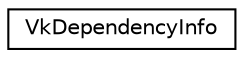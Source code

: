 digraph "Graphical Class Hierarchy"
{
 // LATEX_PDF_SIZE
  edge [fontname="Helvetica",fontsize="10",labelfontname="Helvetica",labelfontsize="10"];
  node [fontname="Helvetica",fontsize="10",shape=record];
  rankdir="LR";
  Node0 [label="VkDependencyInfo",height=0.2,width=0.4,color="black", fillcolor="white", style="filled",URL="$structVkDependencyInfo.html",tooltip=" "];
}
